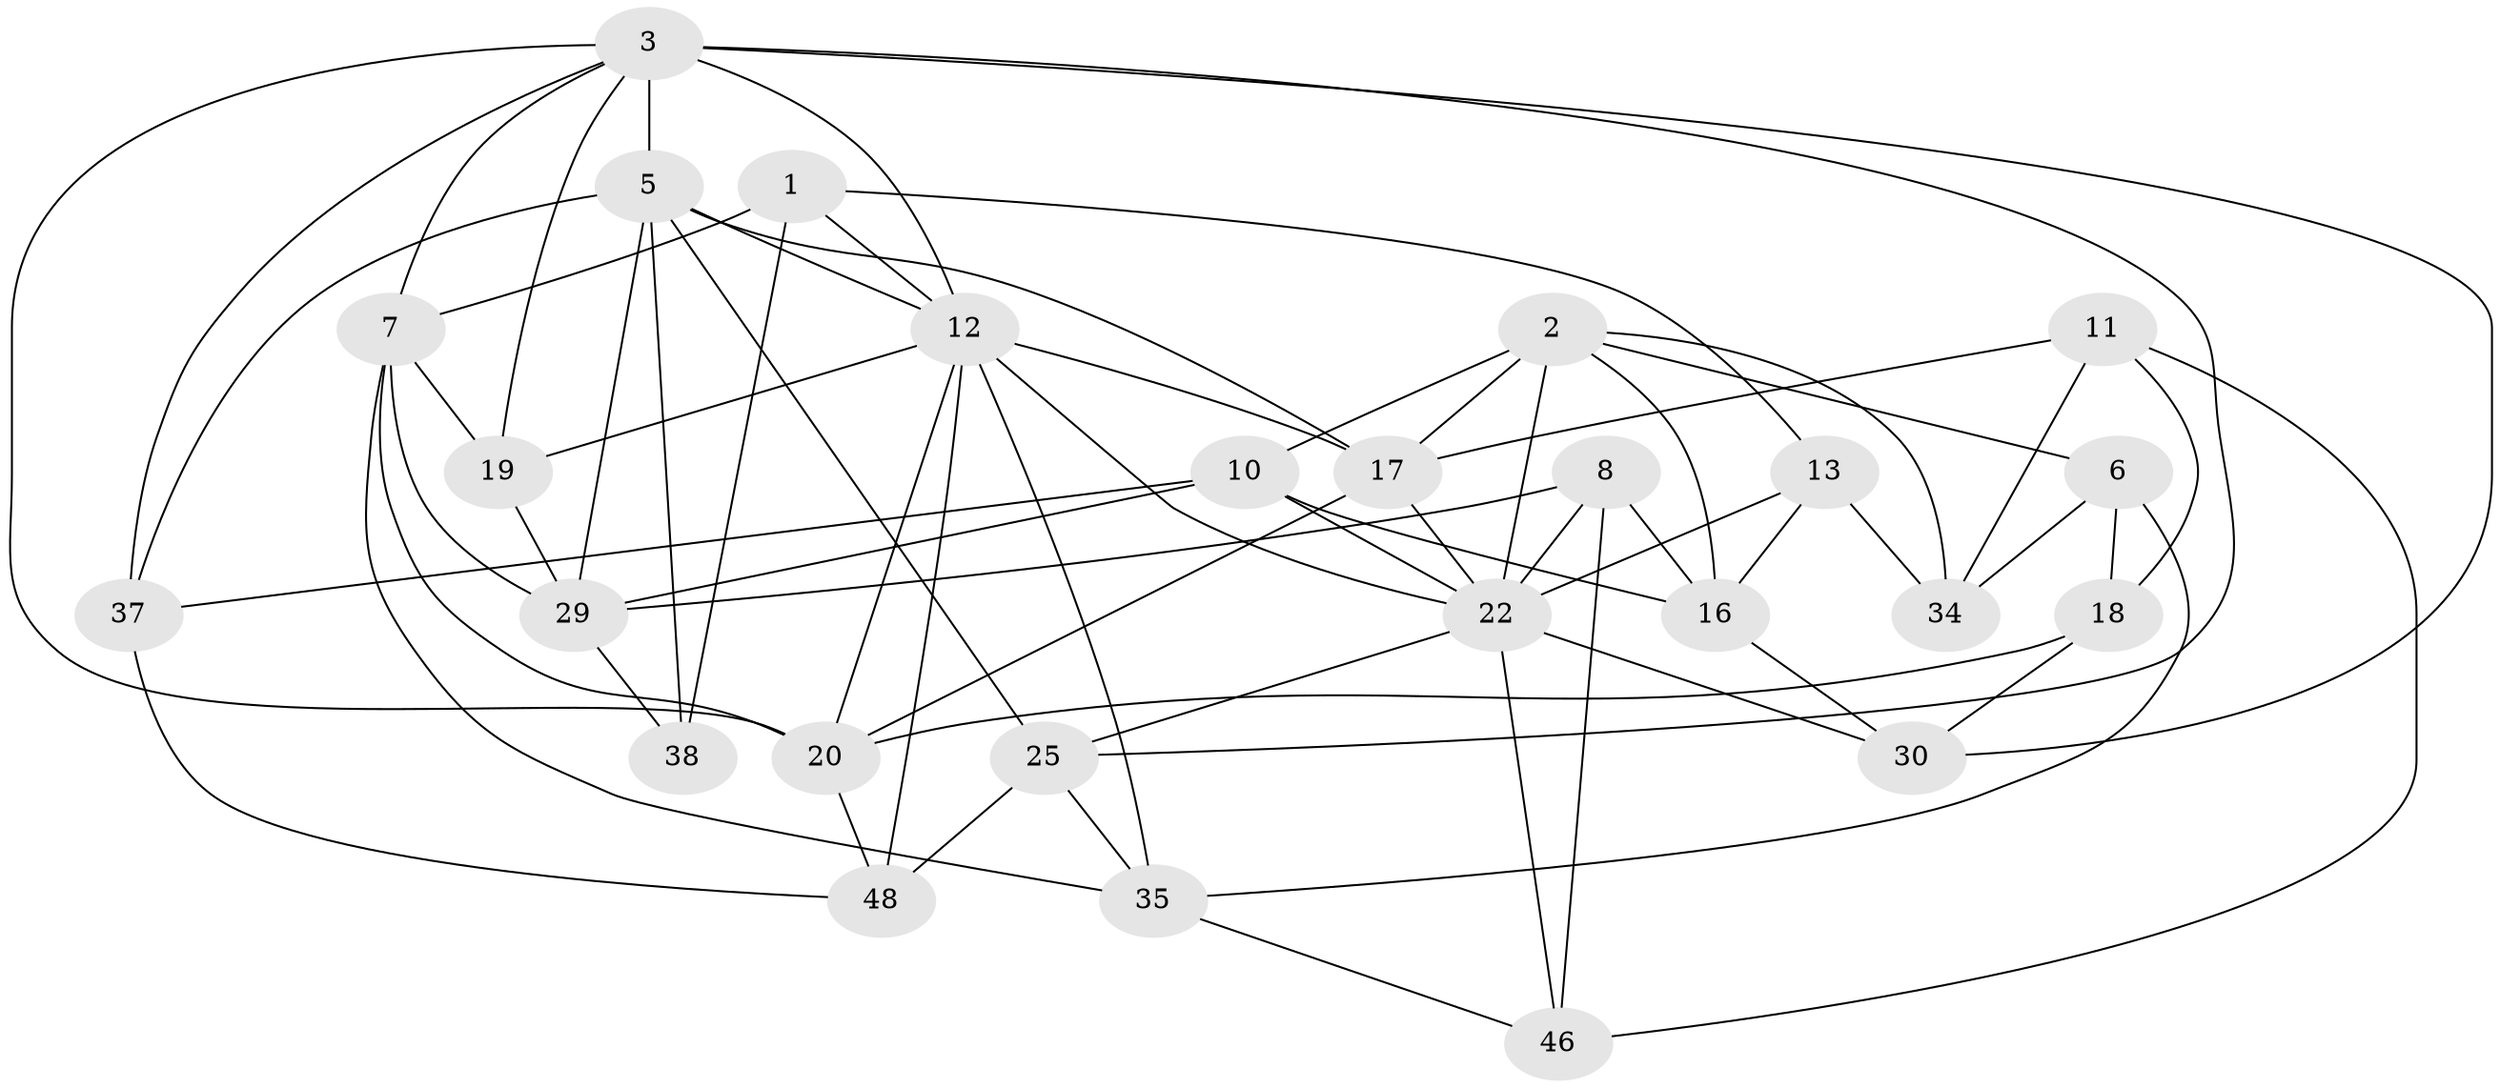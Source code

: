 // original degree distribution, {4: 1.0}
// Generated by graph-tools (version 1.1) at 2025/20/03/04/25 18:20:46]
// undirected, 26 vertices, 67 edges
graph export_dot {
graph [start="1"]
  node [color=gray90,style=filled];
  1 [super="+44"];
  2 [super="+4"];
  3 [super="+15+31+45"];
  5 [super="+14+28"];
  6;
  7 [super="+9+23"];
  8 [super="+47"];
  10 [super="+21"];
  11;
  12 [super="+26+24+52"];
  13;
  16 [super="+32"];
  17 [super="+39"];
  18;
  19;
  20 [super="+40"];
  22 [super="+27+41"];
  25 [super="+43"];
  29 [super="+42+36"];
  30;
  34;
  35 [super="+50"];
  37;
  38;
  46 [super="+51"];
  48;
  1 -- 13;
  1 -- 38 [weight=2];
  1 -- 12;
  1 -- 7 [weight=2];
  2 -- 34;
  2 -- 16;
  2 -- 17;
  2 -- 10;
  2 -- 6;
  2 -- 22;
  3 -- 30;
  3 -- 19;
  3 -- 12;
  3 -- 37;
  3 -- 5 [weight=2];
  3 -- 7;
  3 -- 25 [weight=2];
  3 -- 20;
  5 -- 37;
  5 -- 25;
  5 -- 17;
  5 -- 38;
  5 -- 29;
  5 -- 12;
  6 -- 18;
  6 -- 34;
  6 -- 35;
  7 -- 20;
  7 -- 19;
  7 -- 29 [weight=2];
  7 -- 35;
  8 -- 46 [weight=2];
  8 -- 29 [weight=2];
  8 -- 16;
  8 -- 22;
  10 -- 16 [weight=2];
  10 -- 22;
  10 -- 37;
  10 -- 29;
  11 -- 46;
  11 -- 18;
  11 -- 17;
  11 -- 34;
  12 -- 17;
  12 -- 35 [weight=2];
  12 -- 22;
  12 -- 48;
  12 -- 20;
  12 -- 19;
  13 -- 34;
  13 -- 16;
  13 -- 22;
  16 -- 30;
  17 -- 22;
  17 -- 20;
  18 -- 30;
  18 -- 20;
  19 -- 29;
  20 -- 48;
  22 -- 30;
  22 -- 25;
  22 -- 46 [weight=2];
  25 -- 35;
  25 -- 48;
  29 -- 38;
  35 -- 46;
  37 -- 48;
}
